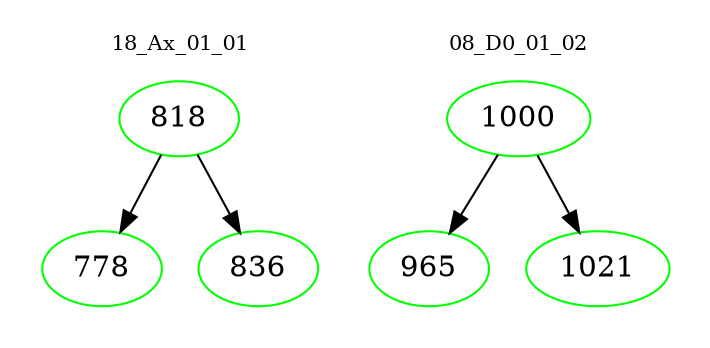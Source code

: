 digraph{
subgraph cluster_0 {
color = white
label = "18_Ax_01_01";
fontsize=10;
T0_818 [label="818", color="green"]
T0_818 -> T0_778 [color="black"]
T0_778 [label="778", color="green"]
T0_818 -> T0_836 [color="black"]
T0_836 [label="836", color="green"]
}
subgraph cluster_1 {
color = white
label = "08_D0_01_02";
fontsize=10;
T1_1000 [label="1000", color="green"]
T1_1000 -> T1_965 [color="black"]
T1_965 [label="965", color="green"]
T1_1000 -> T1_1021 [color="black"]
T1_1021 [label="1021", color="green"]
}
}
